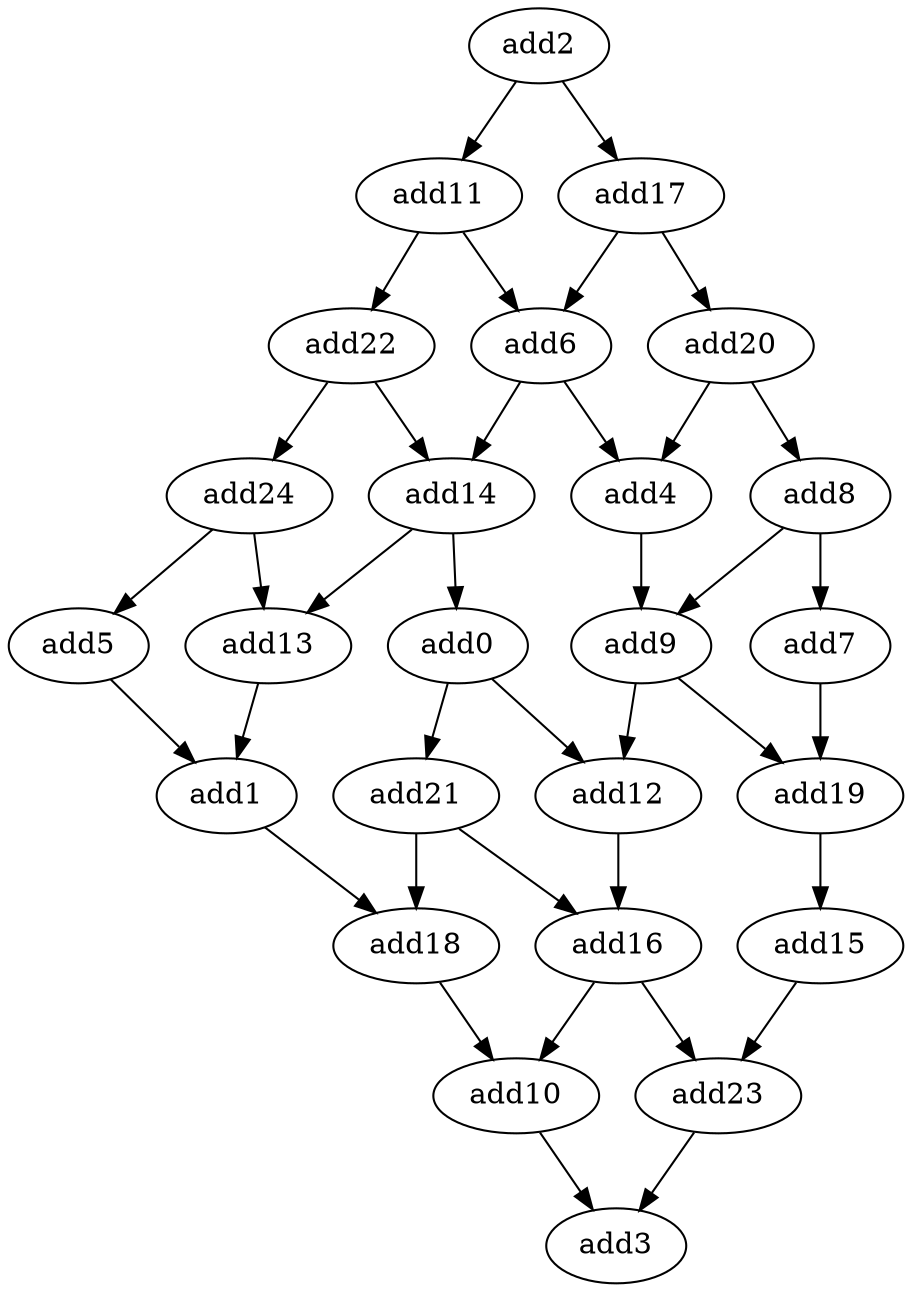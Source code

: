 strict digraph  {
add10 [opcode=add];
add8 [opcode=add];
add22 [opcode=add];
add7 [opcode=add];
add24 [opcode=add];
add19 [opcode=add];
add11 [opcode=add];
add14 [opcode=add];
add6 [opcode=add];
add23 [opcode=add];
add20 [opcode=add];
add1 [opcode=add];
add4 [opcode=add];
add2 [opcode=add];
add5 [opcode=add];
add13 [opcode=add];
add12 [opcode=add];
add17 [opcode=add];
add16 [opcode=add];
add18 [opcode=add];
add15 [opcode=add];
add9 [opcode=add];
add0 [opcode=add];
add21 [opcode=add];
add3 [opcode=add];
add10 -> add3;
add8 -> add9;
add8 -> add7;
add22 -> add24;
add22 -> add14;
add7 -> add19;
add24 -> add5;
add24 -> add13;
add19 -> add15;
add11 -> add22;
add11 -> add6;
add14 -> add13;
add14 -> add0;
add6 -> add14;
add6 -> add4;
add23 -> add3;
add20 -> add4;
add20 -> add8;
add1 -> add18;
add4 -> add9;
add2 -> add11;
add2 -> add17;
add5 -> add1;
add13 -> add1;
add12 -> add16;
add17 -> add6;
add17 -> add20;
add16 -> add10;
add16 -> add23;
add18 -> add10;
add15 -> add23;
add9 -> add12;
add9 -> add19;
add0 -> add21;
add0 -> add12;
add21 -> add18;
add21 -> add16;
}
